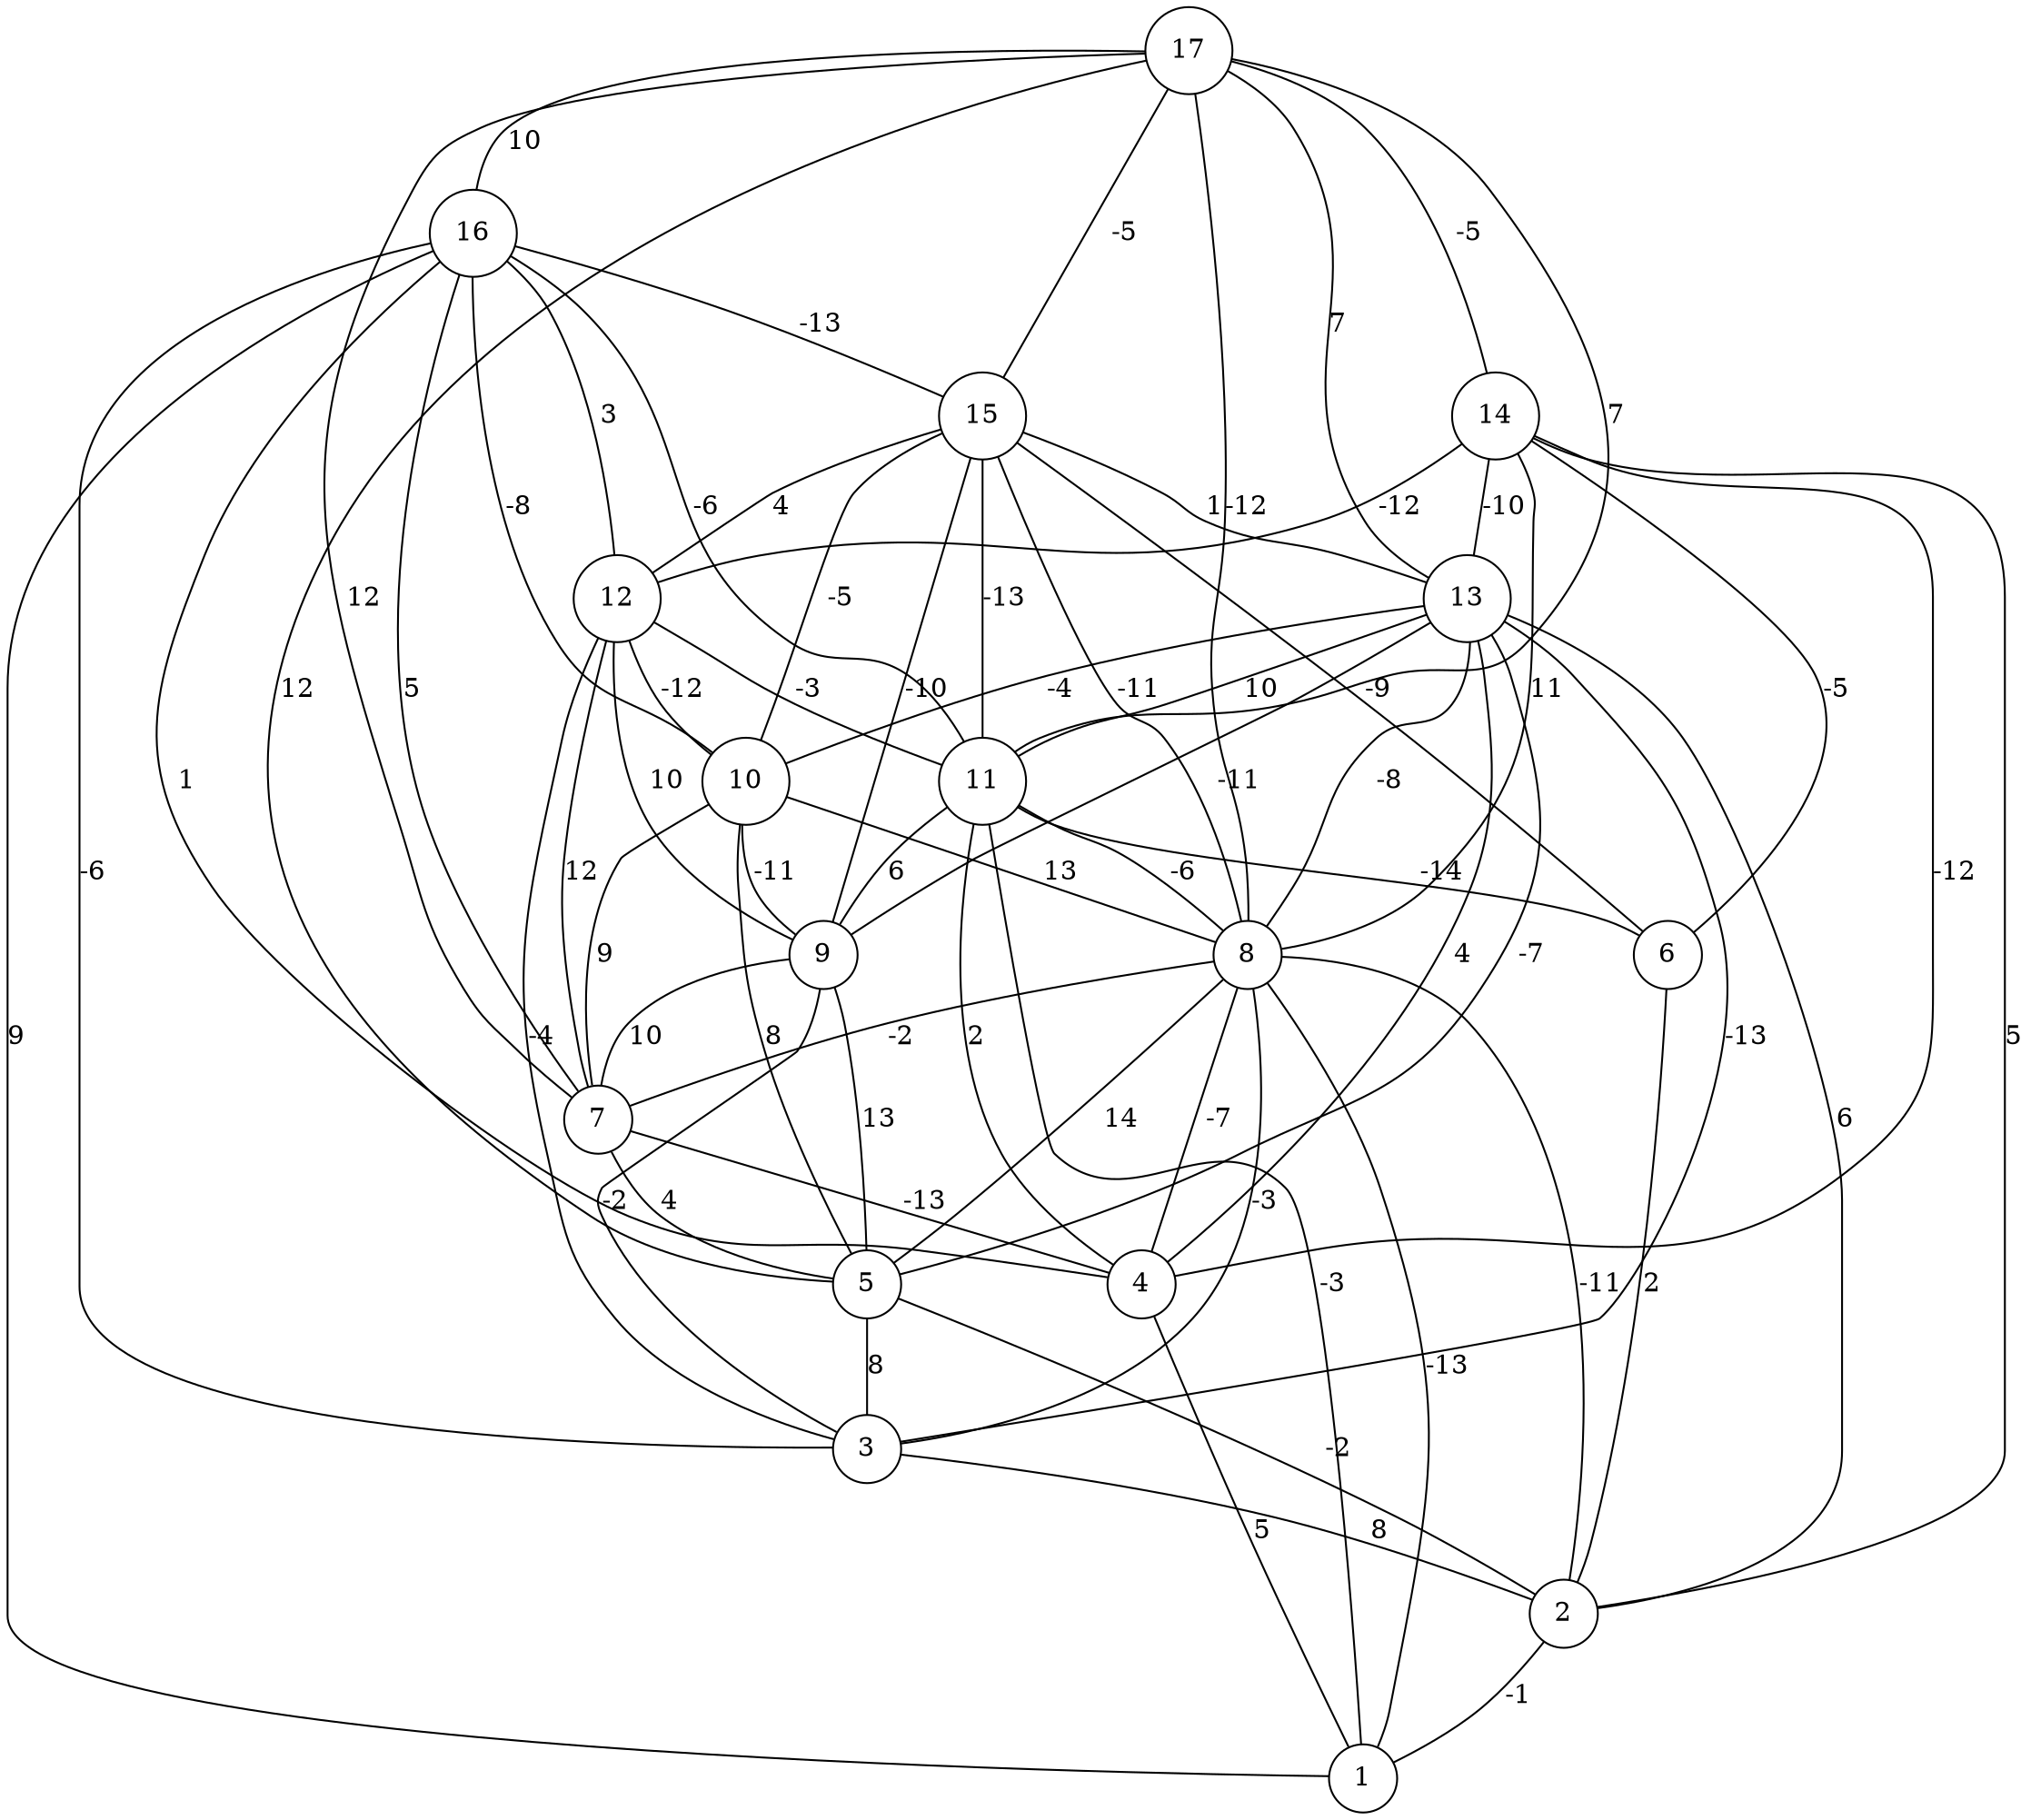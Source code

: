 graph { 
	 fontname="Helvetica,Arial,sans-serif" 
	 node [shape = circle]; 
	 17 -- 5 [label = "12"];
	 17 -- 7 [label = "12"];
	 17 -- 8 [label = "-12"];
	 17 -- 11 [label = "7"];
	 17 -- 13 [label = "7"];
	 17 -- 14 [label = "-5"];
	 17 -- 15 [label = "-5"];
	 17 -- 16 [label = "10"];
	 16 -- 1 [label = "9"];
	 16 -- 3 [label = "-6"];
	 16 -- 4 [label = "1"];
	 16 -- 7 [label = "5"];
	 16 -- 10 [label = "-8"];
	 16 -- 11 [label = "-6"];
	 16 -- 12 [label = "3"];
	 16 -- 15 [label = "-13"];
	 15 -- 6 [label = "-9"];
	 15 -- 8 [label = "-11"];
	 15 -- 9 [label = "-10"];
	 15 -- 10 [label = "-5"];
	 15 -- 11 [label = "-13"];
	 15 -- 12 [label = "4"];
	 15 -- 13 [label = "1"];
	 14 -- 2 [label = "5"];
	 14 -- 4 [label = "-12"];
	 14 -- 6 [label = "-5"];
	 14 -- 8 [label = "11"];
	 14 -- 12 [label = "-12"];
	 14 -- 13 [label = "-10"];
	 13 -- 2 [label = "6"];
	 13 -- 3 [label = "-13"];
	 13 -- 4 [label = "4"];
	 13 -- 5 [label = "-7"];
	 13 -- 8 [label = "-8"];
	 13 -- 9 [label = "-11"];
	 13 -- 10 [label = "-4"];
	 13 -- 11 [label = "10"];
	 12 -- 3 [label = "-4"];
	 12 -- 7 [label = "12"];
	 12 -- 9 [label = "10"];
	 12 -- 10 [label = "-12"];
	 12 -- 11 [label = "-3"];
	 11 -- 1 [label = "-3"];
	 11 -- 4 [label = "2"];
	 11 -- 6 [label = "-14"];
	 11 -- 8 [label = "-6"];
	 11 -- 9 [label = "6"];
	 10 -- 5 [label = "8"];
	 10 -- 7 [label = "9"];
	 10 -- 8 [label = "13"];
	 10 -- 9 [label = "-11"];
	 9 -- 3 [label = "-2"];
	 9 -- 5 [label = "13"];
	 9 -- 7 [label = "10"];
	 8 -- 1 [label = "-13"];
	 8 -- 2 [label = "-11"];
	 8 -- 3 [label = "-3"];
	 8 -- 4 [label = "-7"];
	 8 -- 5 [label = "14"];
	 8 -- 7 [label = "-2"];
	 7 -- 4 [label = "-13"];
	 7 -- 5 [label = "4"];
	 6 -- 2 [label = "2"];
	 5 -- 2 [label = "-2"];
	 5 -- 3 [label = "8"];
	 4 -- 1 [label = "5"];
	 3 -- 2 [label = "8"];
	 2 -- 1 [label = "-1"];
	 1;
	 2;
	 3;
	 4;
	 5;
	 6;
	 7;
	 8;
	 9;
	 10;
	 11;
	 12;
	 13;
	 14;
	 15;
	 16;
	 17;
}
